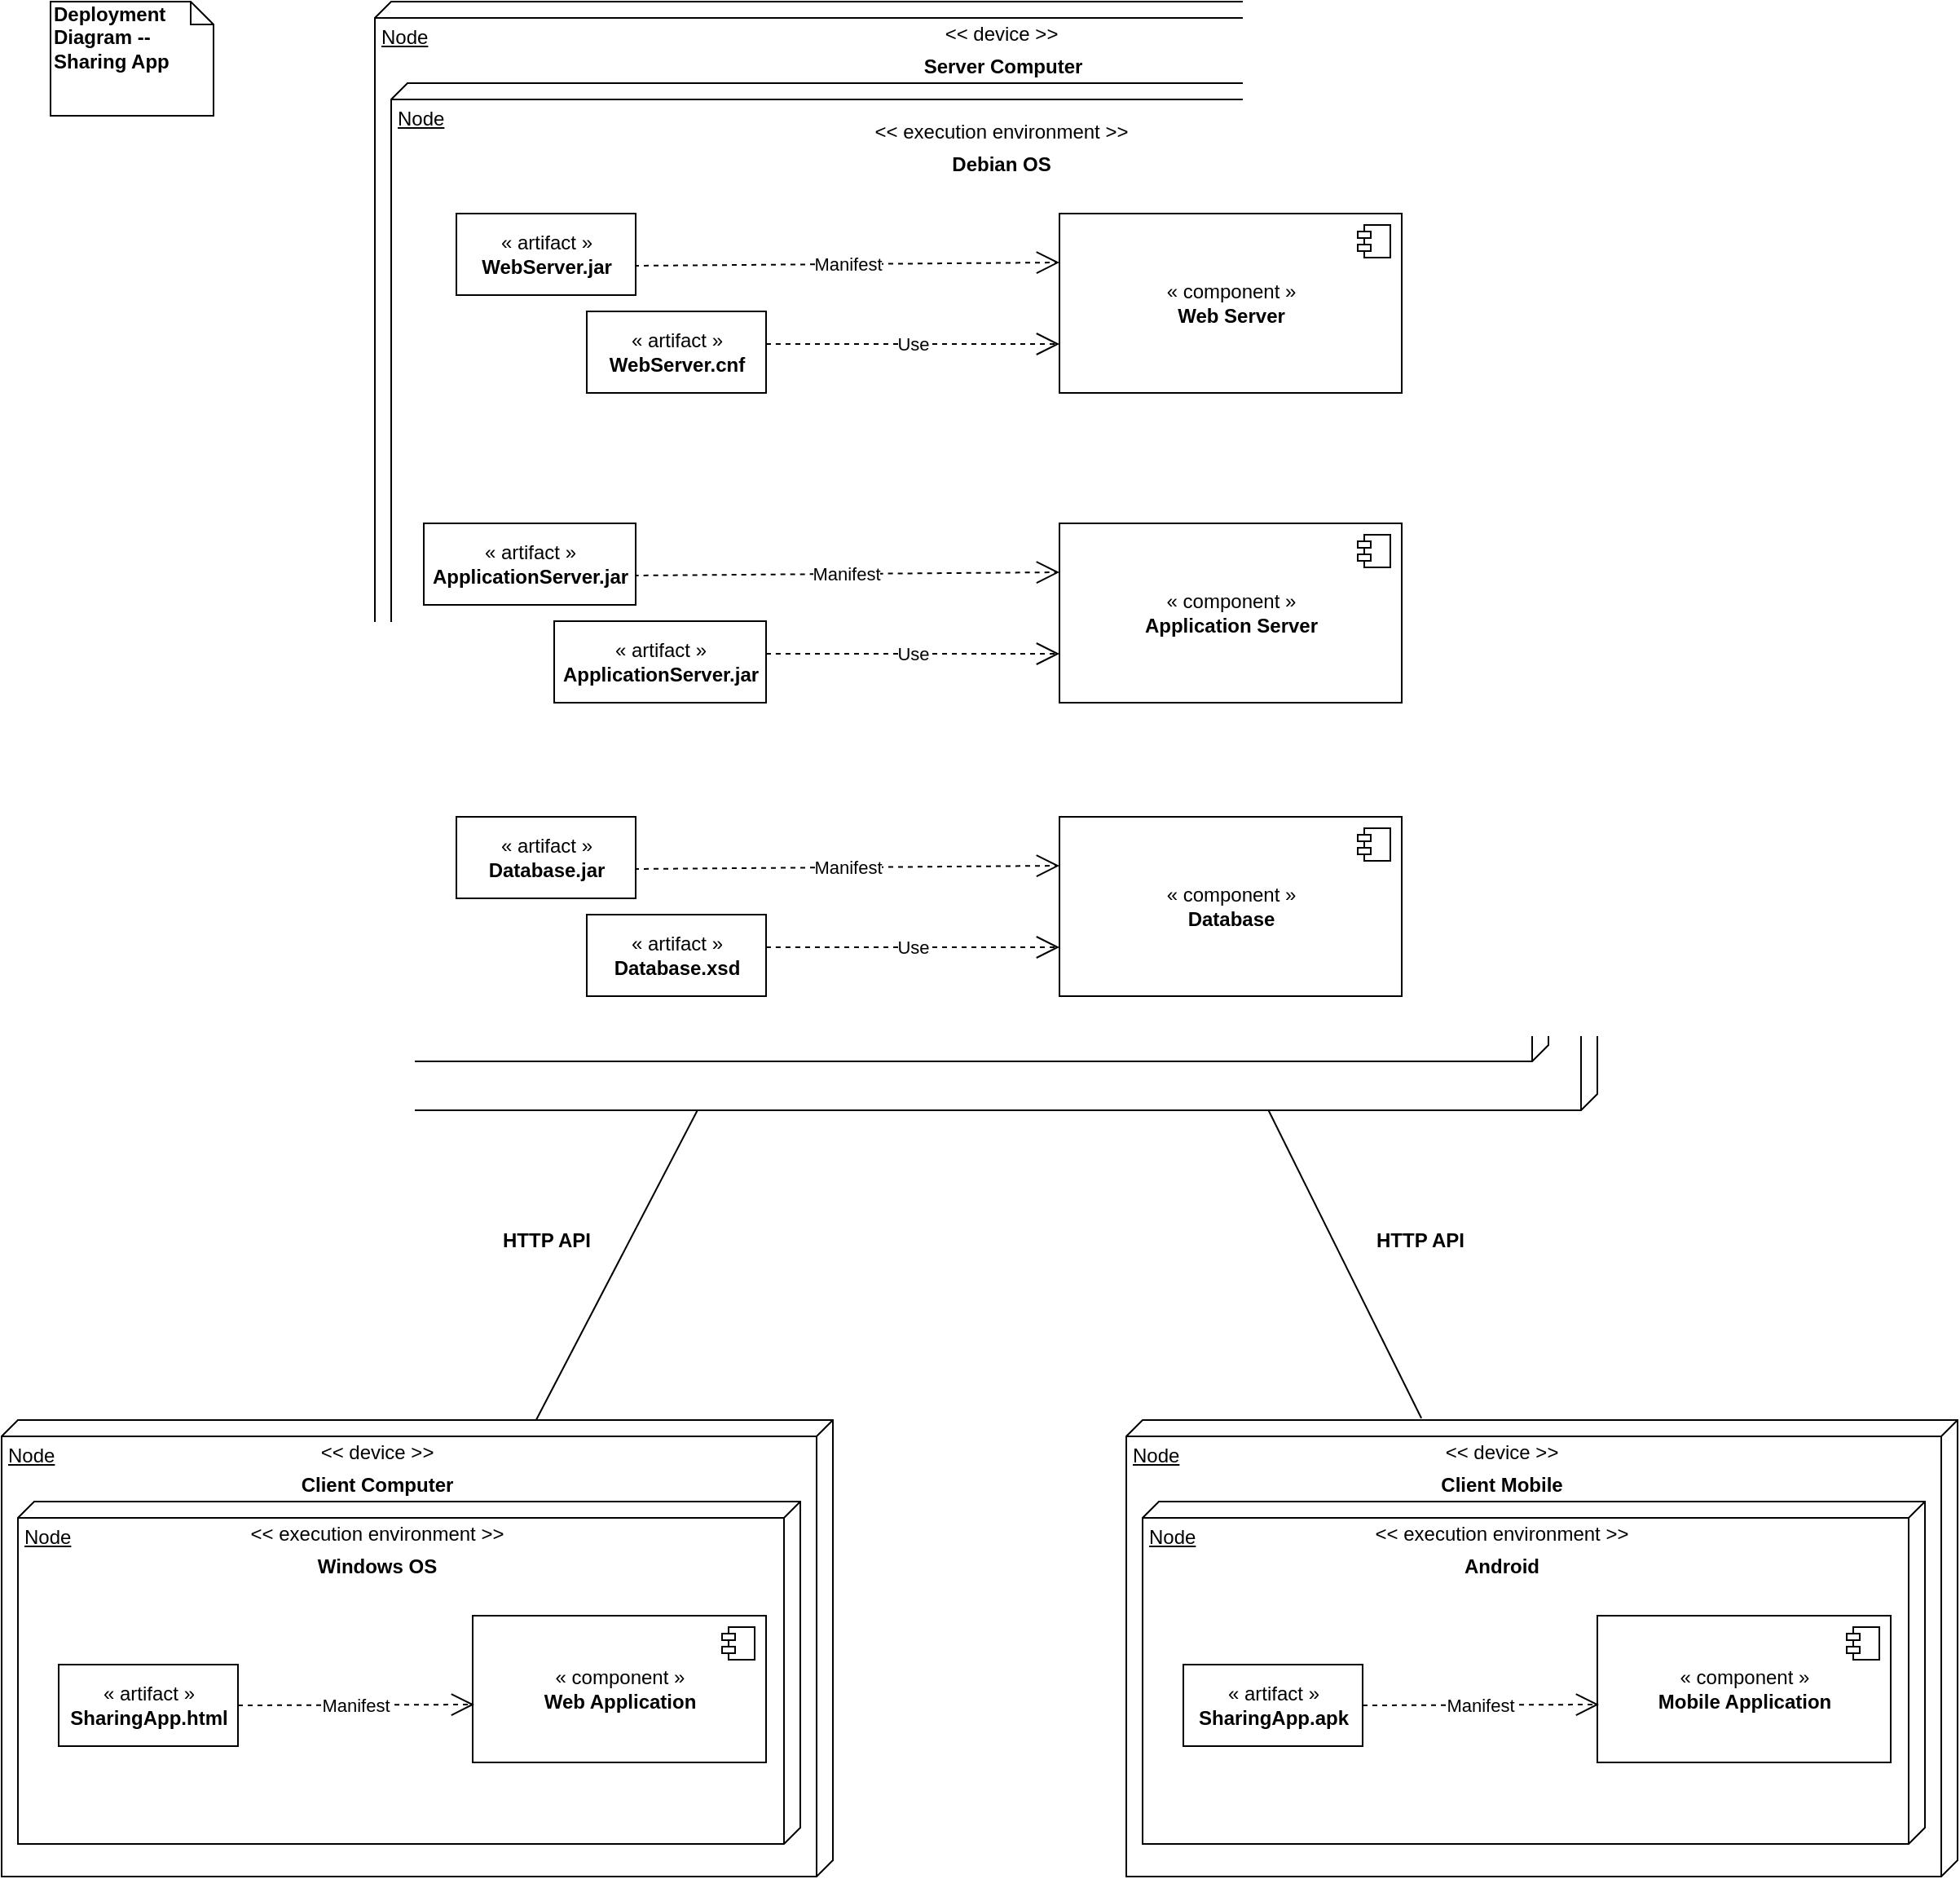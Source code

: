 <mxfile version="13.6.4" type="device"><diagram id="zCaXHL1_y7h0BP02dYI4" name="Page-1"><mxGraphModel grid="1" dx="868" dy="448" gridSize="10" guides="1" tooltips="1" connect="1" arrows="1" fold="1" page="1" pageScale="1" pageWidth="1654" pageHeight="2336" math="0" shadow="0"><root><mxCell id="0"/><mxCell id="1" parent="0"/><mxCell id="3hqrr0OvUL9OdDpfay5F-1" value="Node" parent="1" style="verticalAlign=top;align=left;spacingTop=8;spacingLeft=2;spacingRight=12;shape=cube;size=10;direction=south;fontStyle=4;html=1;" vertex="1"><mxGeometry as="geometry" y="40" x="259" height="680" width="750"/></mxCell><mxCell id="3hqrr0OvUL9OdDpfay5F-2" value="&amp;lt;&amp;lt; device &amp;gt;&amp;gt;" parent="1" style="text;html=1;resizable=0;autosize=1;align=center;verticalAlign=middle;points=[];fillColor=none;strokeColor=none;rounded=0;" vertex="1"><mxGeometry as="geometry" y="50" x="603" height="20" width="80"/></mxCell><mxCell id="3hqrr0OvUL9OdDpfay5F-3" value="&lt;b&gt;Server Computer&lt;/b&gt;" parent="1" style="text;html=1;resizable=0;autosize=1;align=center;verticalAlign=middle;points=[];fillColor=none;strokeColor=none;rounded=0;" vertex="1"><mxGeometry as="geometry" y="70" x="589" height="20" width="110"/></mxCell><mxCell id="3hqrr0OvUL9OdDpfay5F-4" value="Node&lt;br&gt;" parent="1" style="verticalAlign=top;align=left;spacingTop=8;spacingLeft=2;spacingRight=12;shape=cube;size=10;direction=south;fontStyle=4;html=1;" vertex="1"><mxGeometry as="geometry" y="90" x="269" height="600" width="710"/></mxCell><mxCell id="3hqrr0OvUL9OdDpfay5F-5" value="&amp;lt;&amp;lt; execution environment &amp;gt;&amp;gt;" parent="1" style="text;html=1;resizable=0;autosize=1;align=center;verticalAlign=middle;points=[];fillColor=none;strokeColor=none;rounded=0;" vertex="1"><mxGeometry as="geometry" y="110" x="558" height="20" width="170"/></mxCell><mxCell id="3hqrr0OvUL9OdDpfay5F-6" value="&lt;b&gt;Debian OS&lt;/b&gt;" parent="1" style="text;html=1;resizable=0;autosize=1;align=center;verticalAlign=middle;points=[];fillColor=none;strokeColor=none;rounded=0;" vertex="1"><mxGeometry as="geometry" y="130" x="603" height="20" width="80"/></mxCell><mxCell id="3hqrr0OvUL9OdDpfay5F-7" value="« component »&lt;br&gt;&lt;b&gt;Web Server&lt;/b&gt;" parent="1" style="html=1;dropTarget=0;" vertex="1"><mxGeometry as="geometry" y="170" x="679" height="110" width="210"/></mxCell><mxCell id="3hqrr0OvUL9OdDpfay5F-8" value="" parent="3hqrr0OvUL9OdDpfay5F-7" style="shape=component;jettyWidth=8;jettyHeight=4;" vertex="1"><mxGeometry as="geometry" relative="1" x="1" height="20" width="20"><mxPoint as="offset" y="7" x="-27"/></mxGeometry></mxCell><mxCell id="3hqrr0OvUL9OdDpfay5F-9" value="Manifest" parent="1" edge="1" style="endArrow=open;endSize=12;dashed=1;html=1;exitX=0.991;exitY=0.64;exitDx=0;exitDy=0;exitPerimeter=0;" source="3hqrr0OvUL9OdDpfay5F-10"><mxGeometry as="geometry" relative="1" width="160"><mxPoint as="sourcePoint" y="200" x="519"/><mxPoint as="targetPoint" y="200" x="679"/></mxGeometry></mxCell><mxCell id="3hqrr0OvUL9OdDpfay5F-10" value="« artifact »&lt;br&gt;&lt;b&gt;WebServer.jar&lt;/b&gt;" parent="1" style="html=1;" vertex="1"><mxGeometry as="geometry" y="170" x="309" height="50" width="110"/></mxCell><mxCell id="3hqrr0OvUL9OdDpfay5F-13" value="« artifact »&lt;br&gt;&lt;b&gt;WebServer.cnf&lt;/b&gt;" parent="1" style="html=1;" vertex="1"><mxGeometry as="geometry" y="230" x="389" height="50" width="110"/></mxCell><mxCell id="3hqrr0OvUL9OdDpfay5F-14" value="Use" parent="1" edge="1" style="endArrow=open;endSize=12;dashed=1;html=1;"><mxGeometry as="geometry" relative="1" width="160"><mxPoint as="sourcePoint" y="250" x="499"/><mxPoint as="targetPoint" y="250" x="679"/><Array as="points"><mxPoint y="250" x="509"/><mxPoint y="250" x="579"/></Array></mxGeometry></mxCell><mxCell id="3hqrr0OvUL9OdDpfay5F-17" value="« component »&lt;br&gt;&lt;b&gt;Application Server&lt;/b&gt;" parent="1" style="html=1;dropTarget=0;" vertex="1"><mxGeometry as="geometry" y="360" x="679" height="110" width="210"/></mxCell><mxCell id="3hqrr0OvUL9OdDpfay5F-18" value="" parent="3hqrr0OvUL9OdDpfay5F-17" style="shape=component;jettyWidth=8;jettyHeight=4;" vertex="1"><mxGeometry as="geometry" relative="1" x="1" height="20" width="20"><mxPoint as="offset" y="7" x="-27"/></mxGeometry></mxCell><mxCell id="3hqrr0OvUL9OdDpfay5F-19" value="Manifest" parent="1" edge="1" style="endArrow=open;endSize=12;dashed=1;html=1;exitX=0.991;exitY=0.64;exitDx=0;exitDy=0;exitPerimeter=0;" source="3hqrr0OvUL9OdDpfay5F-20"><mxGeometry as="geometry" relative="1" width="160"><mxPoint as="sourcePoint" y="390" x="519"/><mxPoint as="targetPoint" y="390" x="679"/></mxGeometry></mxCell><mxCell id="3hqrr0OvUL9OdDpfay5F-20" value="« artifact »&lt;br&gt;&lt;b&gt;ApplicationServer.jar&lt;/b&gt;" parent="1" style="html=1;" vertex="1"><mxGeometry as="geometry" y="360" x="289" height="50" width="130"/></mxCell><mxCell id="3hqrr0OvUL9OdDpfay5F-21" value="« artifact »&lt;br&gt;&lt;b&gt;ApplicationServer.jar&lt;/b&gt;" parent="1" style="html=1;" vertex="1"><mxGeometry as="geometry" y="420" x="369" height="50" width="130"/></mxCell><mxCell id="3hqrr0OvUL9OdDpfay5F-22" value="Use" parent="1" edge="1" style="endArrow=open;endSize=12;dashed=1;html=1;"><mxGeometry as="geometry" relative="1" width="160"><mxPoint as="sourcePoint" y="440" x="499"/><mxPoint as="targetPoint" y="440" x="679"/><Array as="points"><mxPoint y="440" x="509"/><mxPoint y="440" x="579"/></Array></mxGeometry></mxCell><mxCell id="3hqrr0OvUL9OdDpfay5F-23" value="« component »&lt;br&gt;&lt;b&gt;Database&lt;/b&gt;" parent="1" style="html=1;dropTarget=0;" vertex="1"><mxGeometry as="geometry" y="540" x="679" height="110" width="210"/></mxCell><mxCell id="3hqrr0OvUL9OdDpfay5F-24" value="" parent="3hqrr0OvUL9OdDpfay5F-23" style="shape=component;jettyWidth=8;jettyHeight=4;" vertex="1"><mxGeometry as="geometry" relative="1" x="1" height="20" width="20"><mxPoint as="offset" y="7" x="-27"/></mxGeometry></mxCell><mxCell id="3hqrr0OvUL9OdDpfay5F-25" value="Manifest" parent="1" edge="1" style="endArrow=open;endSize=12;dashed=1;html=1;exitX=0.991;exitY=0.64;exitDx=0;exitDy=0;exitPerimeter=0;" source="3hqrr0OvUL9OdDpfay5F-26"><mxGeometry as="geometry" relative="1" width="160"><mxPoint as="sourcePoint" y="570" x="519"/><mxPoint as="targetPoint" y="570" x="679"/></mxGeometry></mxCell><mxCell id="3hqrr0OvUL9OdDpfay5F-26" value="« artifact »&lt;br&gt;&lt;b&gt;Database.jar&lt;/b&gt;" parent="1" style="html=1;" vertex="1"><mxGeometry as="geometry" y="540" x="309" height="50" width="110"/></mxCell><mxCell id="3hqrr0OvUL9OdDpfay5F-27" value="« artifact »&lt;br&gt;&lt;b&gt;Database.xsd&lt;/b&gt;" parent="1" style="html=1;" vertex="1"><mxGeometry as="geometry" y="600" x="389" height="50" width="110"/></mxCell><mxCell id="3hqrr0OvUL9OdDpfay5F-28" value="Use" parent="1" edge="1" style="endArrow=open;endSize=12;dashed=1;html=1;"><mxGeometry as="geometry" relative="1" width="160"><mxPoint as="sourcePoint" y="620" x="499"/><mxPoint as="targetPoint" y="620" x="679"/><Array as="points"><mxPoint y="620" x="509"/><mxPoint y="620" x="579"/></Array></mxGeometry></mxCell><mxCell id="3hqrr0OvUL9OdDpfay5F-29" value="Node" parent="1" style="verticalAlign=top;align=left;spacingTop=8;spacingLeft=2;spacingRight=12;shape=cube;size=10;direction=south;fontStyle=4;html=1;" vertex="1"><mxGeometry as="geometry" y="910" x="30" height="280" width="510"/></mxCell><mxCell id="3hqrr0OvUL9OdDpfay5F-30" value="&amp;lt;&amp;lt; device &amp;gt;&amp;gt;" parent="1" style="text;html=1;resizable=0;autosize=1;align=center;verticalAlign=middle;points=[];fillColor=none;strokeColor=none;rounded=0;" vertex="1"><mxGeometry as="geometry" y="920" x="220" height="20" width="80"/></mxCell><mxCell id="3hqrr0OvUL9OdDpfay5F-31" value="&lt;b&gt;Client Computer&lt;/b&gt;" parent="1" style="text;html=1;resizable=0;autosize=1;align=center;verticalAlign=middle;points=[];fillColor=none;strokeColor=none;rounded=0;" vertex="1"><mxGeometry as="geometry" y="940" x="205" height="20" width="110"/></mxCell><mxCell id="3hqrr0OvUL9OdDpfay5F-32" value="Node" parent="1" style="verticalAlign=top;align=left;spacingTop=8;spacingLeft=2;spacingRight=12;shape=cube;size=10;direction=south;fontStyle=4;html=1;" vertex="1"><mxGeometry as="geometry" y="960" x="40" height="210" width="480"/></mxCell><mxCell id="3hqrr0OvUL9OdDpfay5F-33" value="&amp;lt;&amp;lt; execution environment &amp;gt;&amp;gt;" parent="1" style="text;html=1;resizable=0;autosize=1;align=center;verticalAlign=middle;points=[];fillColor=none;strokeColor=none;rounded=0;" vertex="1"><mxGeometry as="geometry" y="970" x="175" height="20" width="170"/></mxCell><mxCell id="3hqrr0OvUL9OdDpfay5F-34" value="&lt;b&gt;Windows OS&lt;/b&gt;" parent="1" style="text;html=1;resizable=0;autosize=1;align=center;verticalAlign=middle;points=[];fillColor=none;strokeColor=none;rounded=0;" vertex="1"><mxGeometry as="geometry" y="990" x="215" height="20" width="90"/></mxCell><mxCell id="3hqrr0OvUL9OdDpfay5F-35" value="« component »&lt;br&gt;&lt;b&gt;Web Application&lt;/b&gt;" parent="1" style="html=1;dropTarget=0;" vertex="1"><mxGeometry as="geometry" y="1030" x="319" height="90" width="180"/></mxCell><mxCell id="3hqrr0OvUL9OdDpfay5F-36" value="" parent="3hqrr0OvUL9OdDpfay5F-35" style="shape=component;jettyWidth=8;jettyHeight=4;" vertex="1"><mxGeometry as="geometry" relative="1" x="1" height="20" width="20"><mxPoint as="offset" y="7" x="-27"/></mxGeometry></mxCell><mxCell id="3hqrr0OvUL9OdDpfay5F-37" value="« artifact »&lt;br&gt;&lt;b&gt;SharingApp.html&lt;/b&gt;" parent="1" style="html=1;" vertex="1"><mxGeometry as="geometry" y="1060" x="65" height="50" width="110"/></mxCell><mxCell id="3hqrr0OvUL9OdDpfay5F-38" value="Manifest" parent="1" edge="1" style="endArrow=open;endSize=12;dashed=1;html=1;exitX=1;exitY=0.5;exitDx=0;exitDy=0;" source="3hqrr0OvUL9OdDpfay5F-37"><mxGeometry as="geometry" relative="1" width="160"><mxPoint as="sourcePoint" y="1085" x="180"/><mxPoint as="targetPoint" y="1084.5" x="320"/></mxGeometry></mxCell><mxCell id="3hqrr0OvUL9OdDpfay5F-49" value="Node" parent="1" style="verticalAlign=top;align=left;spacingTop=8;spacingLeft=2;spacingRight=12;shape=cube;size=10;direction=south;fontStyle=4;html=1;" vertex="1"><mxGeometry as="geometry" y="910" x="720" height="280" width="510"/></mxCell><mxCell id="3hqrr0OvUL9OdDpfay5F-50" value="&amp;lt;&amp;lt; device &amp;gt;&amp;gt;" parent="1" style="text;html=1;resizable=0;autosize=1;align=center;verticalAlign=middle;points=[];fillColor=none;strokeColor=none;rounded=0;" vertex="1"><mxGeometry as="geometry" y="920" x="910" height="20" width="80"/></mxCell><mxCell id="3hqrr0OvUL9OdDpfay5F-51" value="&lt;b&gt;Client Mobile&lt;/b&gt;" parent="1" style="text;html=1;resizable=0;autosize=1;align=center;verticalAlign=middle;points=[];fillColor=none;strokeColor=none;rounded=0;" vertex="1"><mxGeometry as="geometry" y="940" x="905" height="20" width="90"/></mxCell><mxCell id="3hqrr0OvUL9OdDpfay5F-52" value="Node" parent="1" style="verticalAlign=top;align=left;spacingTop=8;spacingLeft=2;spacingRight=12;shape=cube;size=10;direction=south;fontStyle=4;html=1;" vertex="1"><mxGeometry as="geometry" y="960" x="730" height="210" width="480"/></mxCell><mxCell id="3hqrr0OvUL9OdDpfay5F-53" value="&amp;lt;&amp;lt; execution environment &amp;gt;&amp;gt;" parent="1" style="text;html=1;resizable=0;autosize=1;align=center;verticalAlign=middle;points=[];fillColor=none;strokeColor=none;rounded=0;" vertex="1"><mxGeometry as="geometry" y="970" x="865" height="20" width="170"/></mxCell><mxCell id="3hqrr0OvUL9OdDpfay5F-54" value="&lt;b&gt;Android&lt;/b&gt;" parent="1" style="text;html=1;resizable=0;autosize=1;align=center;verticalAlign=middle;points=[];fillColor=none;strokeColor=none;rounded=0;" vertex="1"><mxGeometry as="geometry" y="990" x="920" height="20" width="60"/></mxCell><mxCell id="3hqrr0OvUL9OdDpfay5F-55" value="« component »&lt;br&gt;&lt;b&gt;Mobile Application&lt;/b&gt;" parent="1" style="html=1;dropTarget=0;" vertex="1"><mxGeometry as="geometry" y="1030" x="1009" height="90" width="180"/></mxCell><mxCell id="3hqrr0OvUL9OdDpfay5F-56" value="" parent="3hqrr0OvUL9OdDpfay5F-55" style="shape=component;jettyWidth=8;jettyHeight=4;" vertex="1"><mxGeometry as="geometry" relative="1" x="1" height="20" width="20"><mxPoint as="offset" y="7" x="-27"/></mxGeometry></mxCell><mxCell id="3hqrr0OvUL9OdDpfay5F-57" value="« artifact »&lt;br&gt;&lt;b&gt;SharingApp.apk&lt;/b&gt;" parent="1" style="html=1;" vertex="1"><mxGeometry as="geometry" y="1060" x="755" height="50" width="110"/></mxCell><mxCell id="3hqrr0OvUL9OdDpfay5F-58" value="Manifest" parent="1" edge="1" style="endArrow=open;endSize=12;dashed=1;html=1;exitX=1;exitY=0.5;exitDx=0;exitDy=0;" source="3hqrr0OvUL9OdDpfay5F-57"><mxGeometry as="geometry" relative="1" width="160"><mxPoint as="sourcePoint" y="1085" x="870"/><mxPoint as="targetPoint" y="1084.5" x="1010"/></mxGeometry></mxCell><mxCell id="3hqrr0OvUL9OdDpfay5F-59" value="" parent="1" target="3hqrr0OvUL9OdDpfay5F-1" edge="1" style="endArrow=none;html=1;" source="3hqrr0OvUL9OdDpfay5F-29"><mxGeometry as="geometry" relative="1" height="50" width="50"><mxPoint as="sourcePoint" y="860" x="369"/><mxPoint as="targetPoint" y="780" x="419"/></mxGeometry></mxCell><mxCell id="3hqrr0OvUL9OdDpfay5F-60" value="" parent="1" target="3hqrr0OvUL9OdDpfay5F-1" edge="1" style="endArrow=none;html=1;exitX=-0.004;exitY=0.645;exitDx=0;exitDy=0;exitPerimeter=0;entryX=1;entryY=0.269;entryDx=0;entryDy=0;entryPerimeter=0;" source="3hqrr0OvUL9OdDpfay5F-49"><mxGeometry as="geometry" relative="1" height="50" width="50"><mxPoint as="sourcePoint" y="840" x="600"/><mxPoint as="targetPoint" y="790" x="650"/></mxGeometry></mxCell><mxCell id="3hqrr0OvUL9OdDpfay5F-61" value="&lt;b&gt;HTTP API&lt;/b&gt;" parent="1" style="text;html=1;resizable=0;autosize=1;align=center;verticalAlign=middle;points=[];fillColor=none;strokeColor=none;rounded=0;" vertex="1"><mxGeometry as="geometry" y="790" x="329" height="20" width="70"/></mxCell><mxCell id="3hqrr0OvUL9OdDpfay5F-62" value="&lt;b&gt;HTTP API&lt;/b&gt;" parent="1" style="text;html=1;resizable=0;autosize=1;align=center;verticalAlign=middle;points=[];fillColor=none;strokeColor=none;rounded=0;" vertex="1"><mxGeometry as="geometry" y="790" x="865" height="20" width="70"/></mxCell><mxCell id="3hqrr0OvUL9OdDpfay5F-63" value="&lt;b&gt;Deployment&amp;nbsp;&lt;br&gt;Diagram -- Sharing App&lt;/b&gt;" parent="1" style="shape=note;whiteSpace=wrap;html=1;size=14;verticalAlign=top;align=left;spacingTop=-6;" vertex="1"><mxGeometry as="geometry" y="40" x="60" height="70" width="100"/></mxCell></root></mxGraphModel></diagram></mxfile>